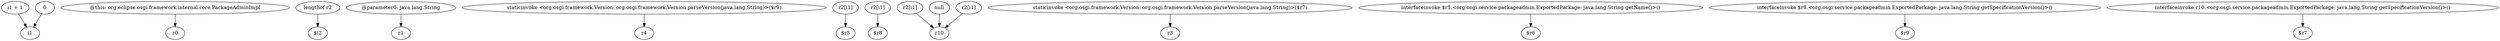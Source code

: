 digraph g {
0[label="i1 + 1"]
1[label="i1"]
0->1[label=""]
2[label="0"]
2->1[label=""]
3[label="@this: org.eclipse.osgi.framework.internal.core.PackageAdminImpl"]
4[label="r0"]
3->4[label=""]
5[label="lengthof r2"]
6[label="$i2"]
5->6[label=""]
7[label="@parameter0: java.lang.String"]
8[label="r1"]
7->8[label=""]
9[label="staticinvoke <org.osgi.framework.Version: org.osgi.framework.Version parseVersion(java.lang.String)>($r9)"]
10[label="r4"]
9->10[label=""]
11[label="r2[i1]"]
12[label="$r5"]
11->12[label=""]
13[label="r2[i1]"]
14[label="$r8"]
13->14[label=""]
15[label="r2[i1]"]
16[label="r10"]
15->16[label=""]
17[label="null"]
17->16[label=""]
18[label="staticinvoke <org.osgi.framework.Version: org.osgi.framework.Version parseVersion(java.lang.String)>($r7)"]
19[label="r3"]
18->19[label=""]
20[label="r2[i1]"]
20->16[label=""]
21[label="interfaceinvoke $r5.<org.osgi.service.packageadmin.ExportedPackage: java.lang.String getName()>()"]
22[label="$r6"]
21->22[label=""]
23[label="interfaceinvoke $r8.<org.osgi.service.packageadmin.ExportedPackage: java.lang.String getSpecificationVersion()>()"]
24[label="$r9"]
23->24[label=""]
25[label="interfaceinvoke r10.<org.osgi.service.packageadmin.ExportedPackage: java.lang.String getSpecificationVersion()>()"]
26[label="$r7"]
25->26[label=""]
}